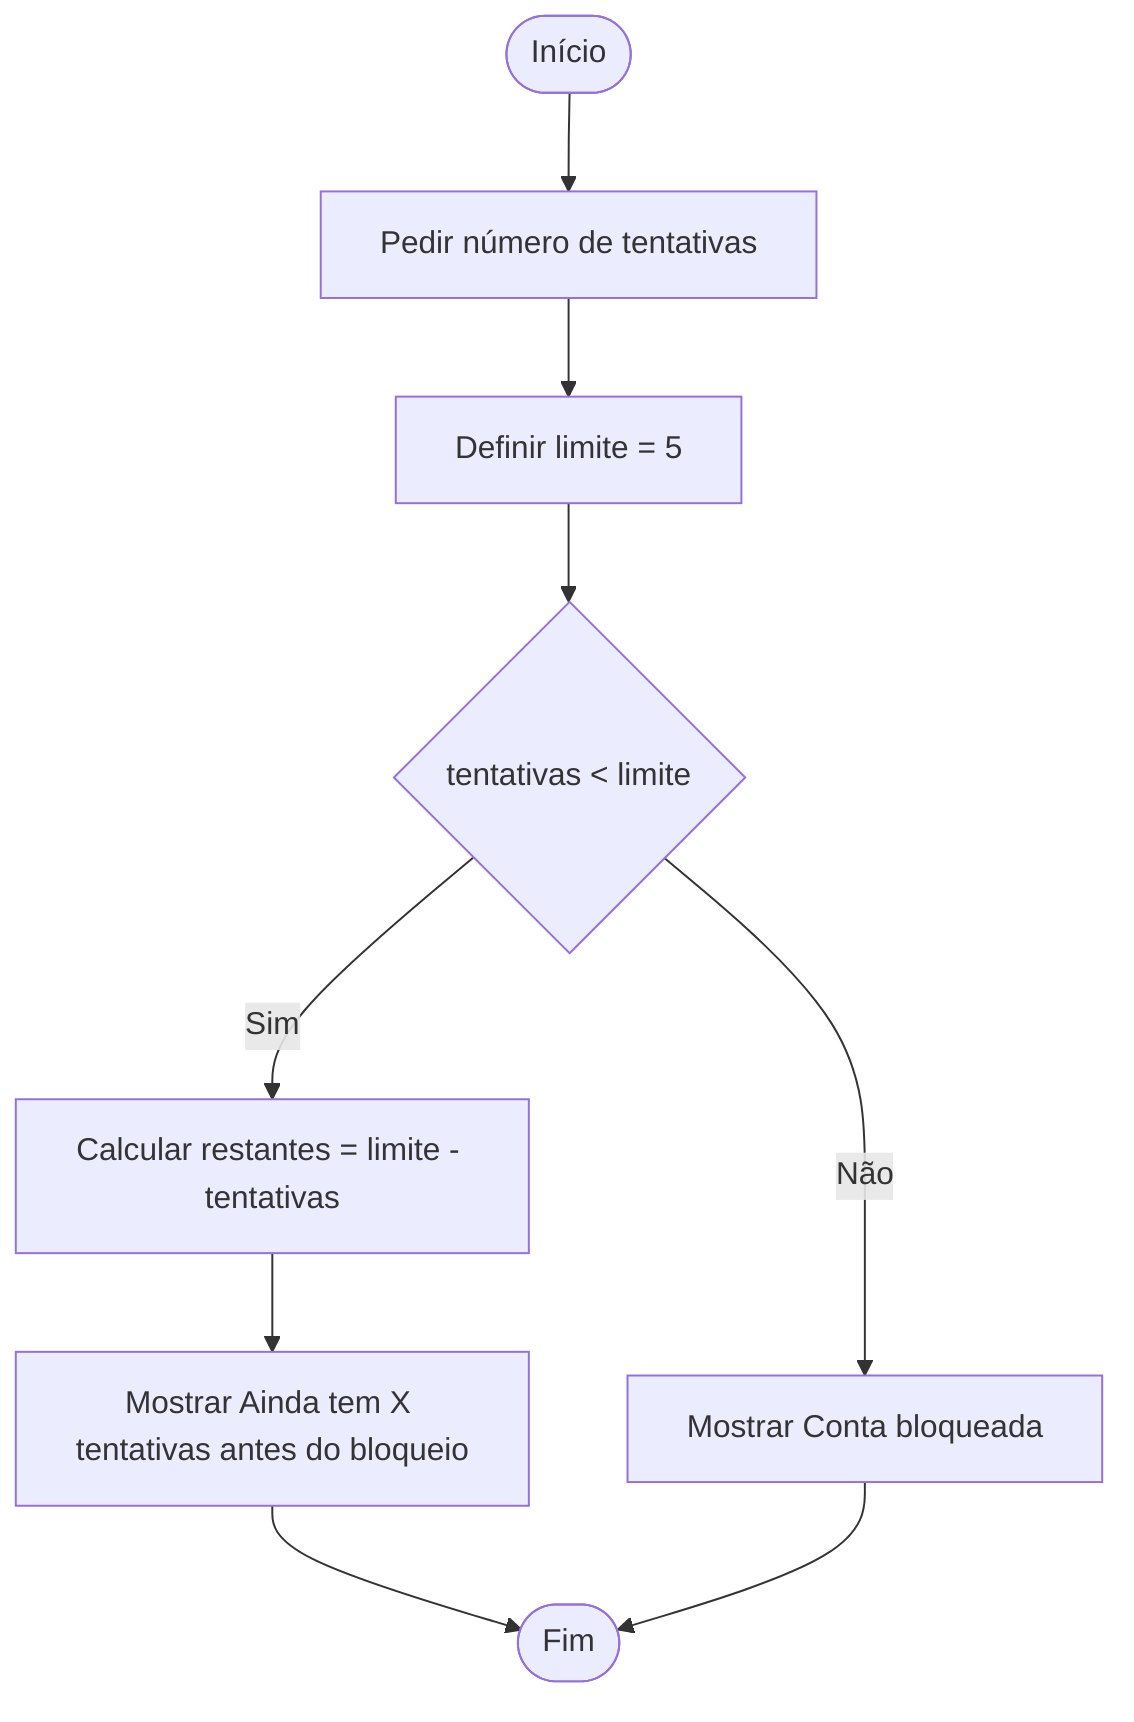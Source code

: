 flowchart TD
    A(["Início"]) --> B["Pedir número de tentativas"]
    B --> C["Definir limite = 5"]
    C --> D{"tentativas &lt; limite"}
    D -- Sim --> E["Calcular restantes = limite - tentativas"]
    E --> F["Mostrar Ainda tem X tentativas antes do bloqueio"]
    F --> G(["Fim"])
    D -- Não --> H["Mostrar Conta bloqueada"]
    H --> G